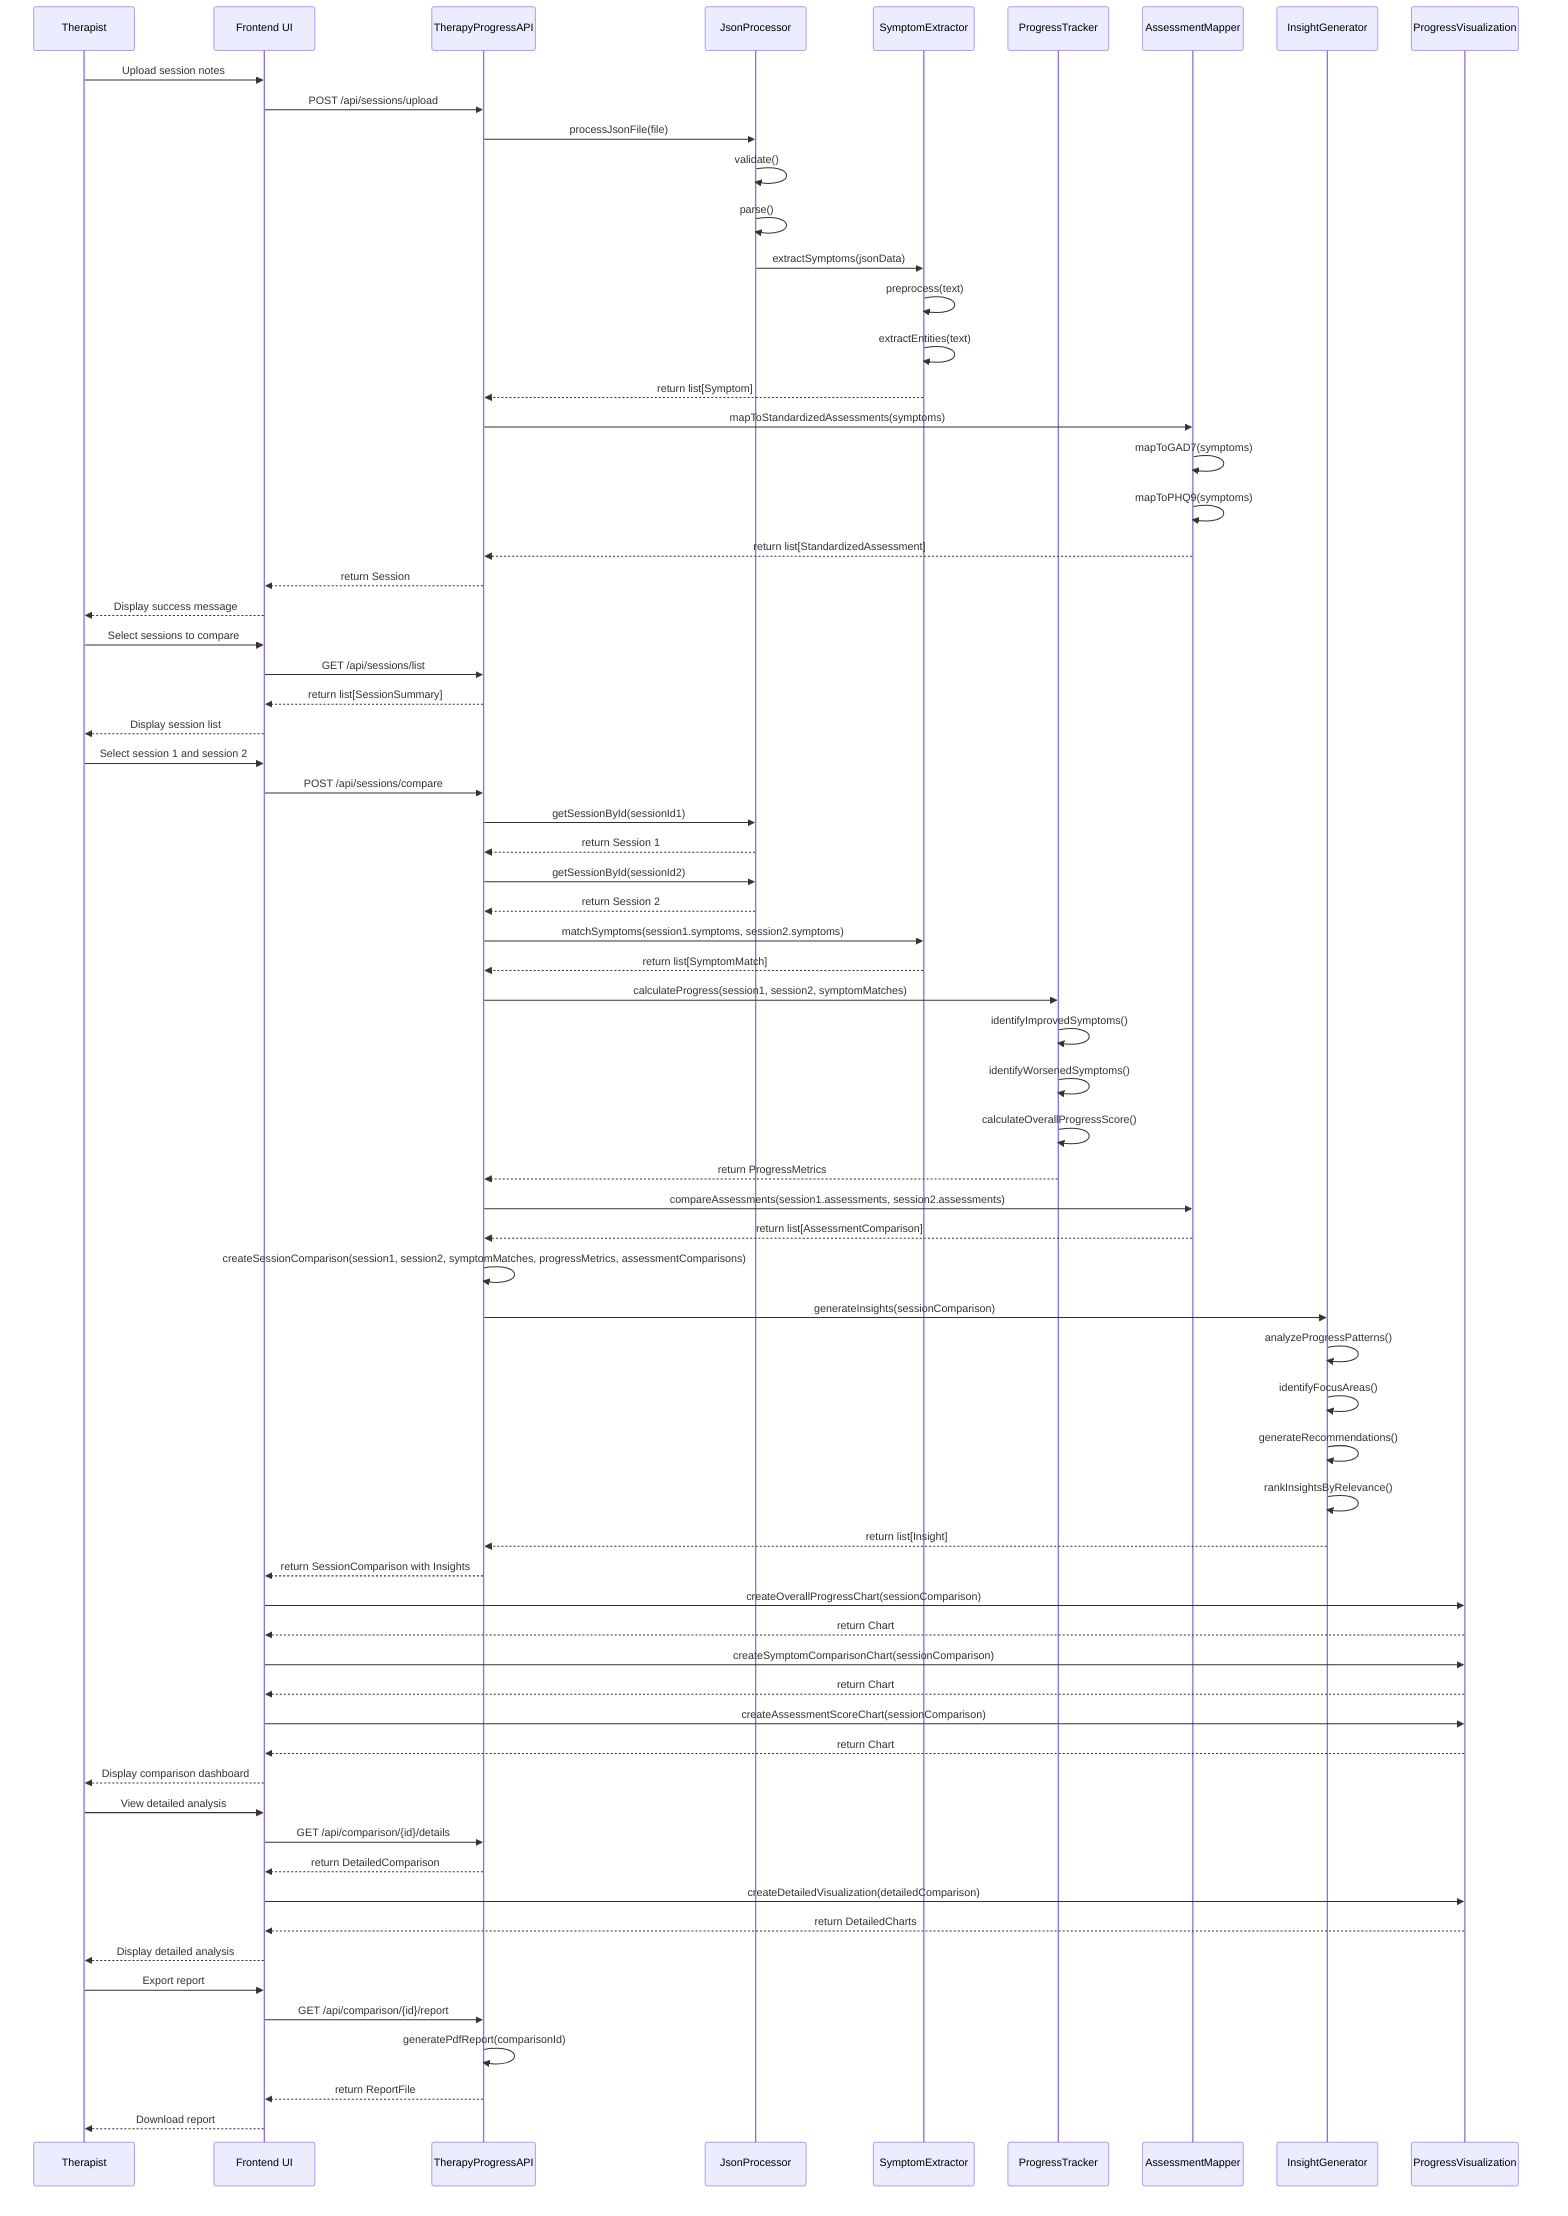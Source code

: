 sequenceDiagram
    participant User as Therapist
    participant UI as Frontend UI
    participant API as TherapyProgressAPI
    participant JP as JsonProcessor
    participant SE as SymptomExtractor
    participant PT as ProgressTracker
    participant AM as AssessmentMapper
    participant IG as InsightGenerator
    participant VZ as ProgressVisualization
    
    %% Initial Upload Flow
    User->>UI: Upload session notes
    UI->>API: POST /api/sessions/upload
    API->>JP: processJsonFile(file)
    JP->>JP: validate()
    JP->>JP: parse()
    JP->>SE: extractSymptoms(jsonData)
    SE->>SE: preprocess(text)
    SE->>SE: extractEntities(text)
    SE-->>API: return list[Symptom]
    API->>AM: mapToStandardizedAssessments(symptoms)
    AM->>AM: mapToGAD7(symptoms)
    AM->>AM: mapToPHQ9(symptoms)
    AM-->>API: return list[StandardizedAssessment]
    API-->>UI: return Session
    UI-->>User: Display success message
    
    %% Session Selection Flow
    User->>UI: Select sessions to compare
    UI->>API: GET /api/sessions/list
    API-->>UI: return list[SessionSummary]
    UI-->>User: Display session list
    User->>UI: Select session 1 and session 2
    UI->>API: POST /api/sessions/compare
    
    %% Comparison Processing Flow
    API->>JP: getSessionById(sessionId1)
    JP-->>API: return Session 1
    API->>JP: getSessionById(sessionId2)
    JP-->>API: return Session 2
    API->>SE: matchSymptoms(session1.symptoms, session2.symptoms)
    SE-->>API: return list[SymptomMatch]
    API->>PT: calculateProgress(session1, session2, symptomMatches)
    PT->>PT: identifyImprovedSymptoms()
    PT->>PT: identifyWorsenedSymptoms()
    PT->>PT: calculateOverallProgressScore()
    PT-->>API: return ProgressMetrics
    API->>AM: compareAssessments(session1.assessments, session2.assessments)
    AM-->>API: return list[AssessmentComparison]
    API->>API: createSessionComparison(session1, session2, symptomMatches, progressMetrics, assessmentComparisons)
    
    %% Insight Generation Flow
    API->>IG: generateInsights(sessionComparison)
    IG->>IG: analyzeProgressPatterns()
    IG->>IG: identifyFocusAreas()
    IG->>IG: generateRecommendations()
    IG->>IG: rankInsightsByRelevance()
    IG-->>API: return list[Insight]
    API-->>UI: return SessionComparison with Insights
    
    %% Visualization Flow
    UI->>VZ: createOverallProgressChart(sessionComparison)
    VZ-->>UI: return Chart
    UI->>VZ: createSymptomComparisonChart(sessionComparison)
    VZ-->>UI: return Chart
    UI->>VZ: createAssessmentScoreChart(sessionComparison)
    VZ-->>UI: return Chart
    UI-->>User: Display comparison dashboard
    
    %% Detailed Analysis Flow
    User->>UI: View detailed analysis
    UI->>API: GET /api/comparison/{id}/details
    API-->>UI: return DetailedComparison
    UI->>VZ: createDetailedVisualization(detailedComparison)
    VZ-->>UI: return DetailedCharts
    UI-->>User: Display detailed analysis
    
    %% Export Flow
    User->>UI: Export report
    UI->>API: GET /api/comparison/{id}/report
    API->>API: generatePdfReport(comparisonId)
    API-->>UI: return ReportFile
    UI-->>User: Download report